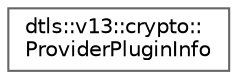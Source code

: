 digraph "Graphical Class Hierarchy"
{
 // LATEX_PDF_SIZE
  bgcolor="transparent";
  edge [fontname=Helvetica,fontsize=10,labelfontname=Helvetica,labelfontsize=10];
  node [fontname=Helvetica,fontsize=10,shape=box,height=0.2,width=0.4];
  rankdir="LR";
  Node0 [id="Node000000",label="dtls::v13::crypto::\lProviderPluginInfo",height=0.2,width=0.4,color="grey40", fillcolor="white", style="filled",URL="$structdtls_1_1v13_1_1crypto_1_1ProviderPluginInfo.html",tooltip=" "];
}
